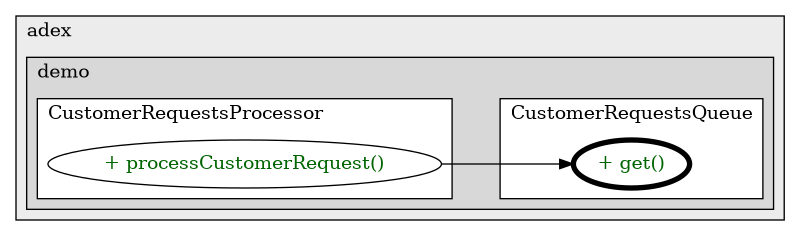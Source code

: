 @startuml

/' diagram meta data start
config=CallConfiguration;
{
  "rootMethod": "com.adex.demo.domain.models.CustomerRequestsQueue#get()",
  "projectClassification": {
    "searchMode": "OpenProject", // OpenProject, AllProjects
    "includedProjects": "",
    "pathEndKeywords": "*.impl",
    "isClientPath": "",
    "isClientName": "",
    "isTestPath": "",
    "isTestName": "",
    "isMappingPath": "",
    "isMappingName": "",
    "isDataAccessPath": "",
    "isDataAccessName": "",
    "isDataStructurePath": "",
    "isDataStructureName": "",
    "isInterfaceStructuresPath": "",
    "isInterfaceStructuresName": "",
    "isEntryPointPath": "",
    "isEntryPointName": "",
    "treatFinalFieldsAsMandatory": false
  },
  "graphRestriction": {
    "classPackageExcludeFilter": "",
    "classPackageIncludeFilter": "",
    "classNameExcludeFilter": "",
    "classNameIncludeFilter": "",
    "methodNameExcludeFilter": "",
    "methodNameIncludeFilter": "",
    "removeByInheritance": "", // inheritance/annotation based filtering is done in a second step
    "removeByAnnotation": "",
    "removeByClassPackage": "", // cleanup the graph after inheritance/annotation based filtering is done
    "removeByClassName": "",
    "cutMappings": false,
    "cutEnum": true,
    "cutTests": true,
    "cutClient": true,
    "cutDataAccess": true,
    "cutInterfaceStructures": true,
    "cutDataStructures": true,
    "cutGetterAndSetter": true,
    "cutConstructors": true
  },
  "graphTraversal": {
    "forwardDepth": 3,
    "backwardDepth": 3,
    "classPackageExcludeFilter": "",
    "classPackageIncludeFilter": "",
    "classNameExcludeFilter": "",
    "classNameIncludeFilter": "",
    "methodNameExcludeFilter": "",
    "methodNameIncludeFilter": "",
    "hideMappings": false,
    "hideDataStructures": false,
    "hidePrivateMethods": true,
    "hideInterfaceCalls": true, // indirection: implementation -> interface (is hidden) -> implementation
    "onlyShowApplicationEntryPoints": false, // root node is included
    "useMethodCallsForStructureDiagram": "ForwardOnly" // ForwardOnly, BothDirections, No
  },
  "details": {
    "aggregation": "GroupByClass", // ByClass, GroupByClass, None
    "showMethodParametersTypes": false,
    "showMethodParametersNames": false,
    "showMethodReturnType": false,
    "showPackageLevels": 2,
    "showCallOrder": false,
    "edgeMode": "MethodsOnly", // TypesOnly, MethodsOnly, TypesAndMethods, MethodsAndDirectTypeUsage
    "showDetailedClassStructure": false
  },
  "rootClass": "com.adex.demo.domain.models.CustomerRequestsQueue",
  "extensionCallbackMethod": "" // qualified.class.name#methodName - signature: public static String method(String)
}
diagram meta data end '/



digraph g {
    rankdir="LR"
    splines=polyline
    

'nodes 
subgraph cluster_2989078 { 
   	label=adex
	labeljust=l
	fillcolor="#ececec"
	style=filled
   
   subgraph cluster_1882568891 { 
   	label=demo
	labeljust=l
	fillcolor="#d8d8d8"
	style=filled
   
   subgraph cluster_258336939 { 
   	label=CustomerRequestsQueue
	labeljust=l
	fillcolor=white
	style=filled
   
   CustomerRequestsQueue273129844XXXget0[
	label="+ get()"
	style=filled
	fillcolor=white
	tooltip="CustomerRequestsQueue

null"
	penwidth=4
	fontcolor=darkgreen
];
} 

subgraph cluster_418069620 { 
   	label=CustomerRequestsProcessor
	labeljust=l
	fillcolor=white
	style=filled
   
   CustomerRequestsProcessor1157377110XXXprocessCustomerRequest0[
	label="+ processCustomerRequest()"
	style=filled
	fillcolor=white
	tooltip="CustomerRequestsProcessor

null"
	fontcolor=darkgreen
];
} 
} 
} 

'edges    
CustomerRequestsProcessor1157377110XXXprocessCustomerRequest0 -> CustomerRequestsQueue273129844XXXget0;
    
}
@enduml